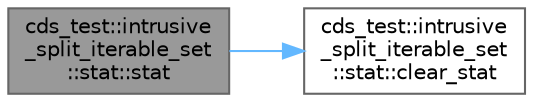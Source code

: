 digraph "cds_test::intrusive_split_iterable_set::stat::stat"
{
 // LATEX_PDF_SIZE
  bgcolor="transparent";
  edge [fontname=Helvetica,fontsize=10,labelfontname=Helvetica,labelfontsize=10];
  node [fontname=Helvetica,fontsize=10,shape=box,height=0.2,width=0.4];
  rankdir="LR";
  Node1 [id="Node000001",label="cds_test::intrusive\l_split_iterable_set\l::stat::stat",height=0.2,width=0.4,color="gray40", fillcolor="grey60", style="filled", fontcolor="black",tooltip=" "];
  Node1 -> Node2 [id="edge1_Node000001_Node000002",color="steelblue1",style="solid",tooltip=" "];
  Node2 [id="Node000002",label="cds_test::intrusive\l_split_iterable_set\l::stat::clear_stat",height=0.2,width=0.4,color="grey40", fillcolor="white", style="filled",URL="$structcds__test_1_1intrusive__split__iterable__set_1_1stat.html#a6f744c1377a255fd9133d2ea9c6f2770",tooltip=" "];
}
